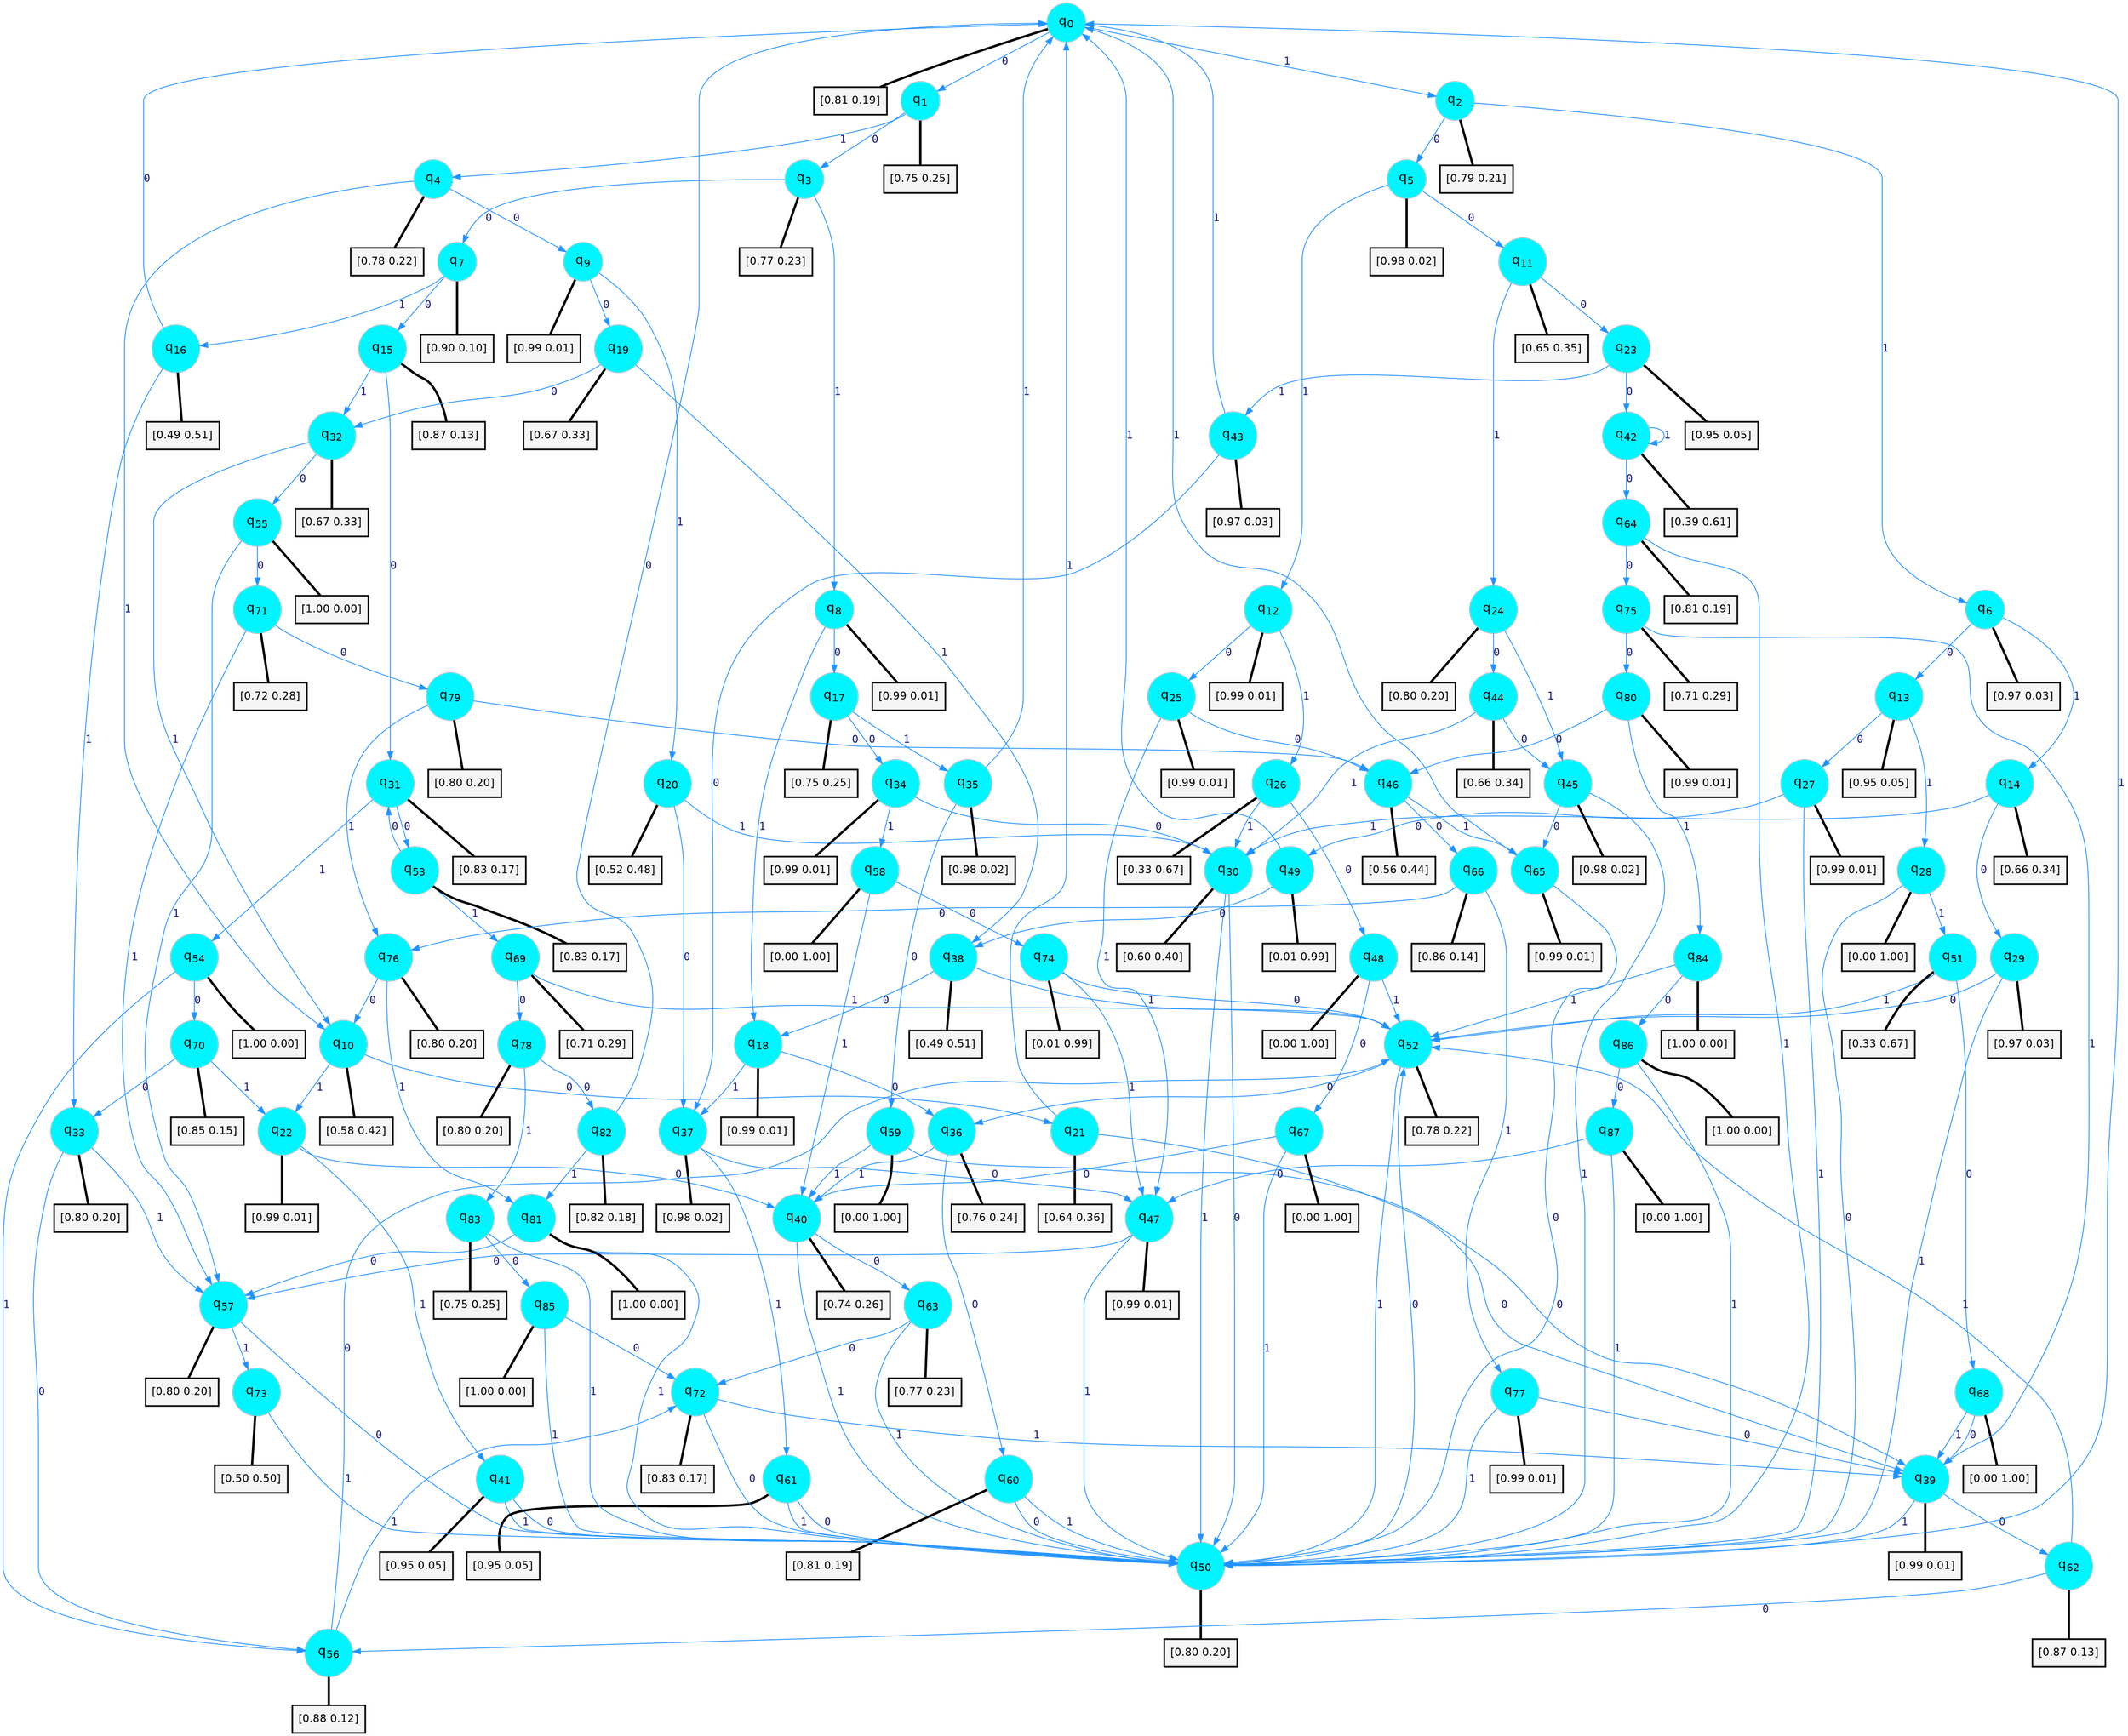 digraph G {
graph [
bgcolor=transparent, dpi=300, rankdir=TD, size="40,25"];
node [
color=gray, fillcolor=turquoise1, fontcolor=black, fontname=Helvetica, fontsize=16, fontweight=bold, shape=circle, style=filled];
edge [
arrowsize=1, color=dodgerblue1, fontcolor=midnightblue, fontname=courier, fontweight=bold, penwidth=1, style=solid, weight=20];
0[label=<q<SUB>0</SUB>>];
1[label=<q<SUB>1</SUB>>];
2[label=<q<SUB>2</SUB>>];
3[label=<q<SUB>3</SUB>>];
4[label=<q<SUB>4</SUB>>];
5[label=<q<SUB>5</SUB>>];
6[label=<q<SUB>6</SUB>>];
7[label=<q<SUB>7</SUB>>];
8[label=<q<SUB>8</SUB>>];
9[label=<q<SUB>9</SUB>>];
10[label=<q<SUB>10</SUB>>];
11[label=<q<SUB>11</SUB>>];
12[label=<q<SUB>12</SUB>>];
13[label=<q<SUB>13</SUB>>];
14[label=<q<SUB>14</SUB>>];
15[label=<q<SUB>15</SUB>>];
16[label=<q<SUB>16</SUB>>];
17[label=<q<SUB>17</SUB>>];
18[label=<q<SUB>18</SUB>>];
19[label=<q<SUB>19</SUB>>];
20[label=<q<SUB>20</SUB>>];
21[label=<q<SUB>21</SUB>>];
22[label=<q<SUB>22</SUB>>];
23[label=<q<SUB>23</SUB>>];
24[label=<q<SUB>24</SUB>>];
25[label=<q<SUB>25</SUB>>];
26[label=<q<SUB>26</SUB>>];
27[label=<q<SUB>27</SUB>>];
28[label=<q<SUB>28</SUB>>];
29[label=<q<SUB>29</SUB>>];
30[label=<q<SUB>30</SUB>>];
31[label=<q<SUB>31</SUB>>];
32[label=<q<SUB>32</SUB>>];
33[label=<q<SUB>33</SUB>>];
34[label=<q<SUB>34</SUB>>];
35[label=<q<SUB>35</SUB>>];
36[label=<q<SUB>36</SUB>>];
37[label=<q<SUB>37</SUB>>];
38[label=<q<SUB>38</SUB>>];
39[label=<q<SUB>39</SUB>>];
40[label=<q<SUB>40</SUB>>];
41[label=<q<SUB>41</SUB>>];
42[label=<q<SUB>42</SUB>>];
43[label=<q<SUB>43</SUB>>];
44[label=<q<SUB>44</SUB>>];
45[label=<q<SUB>45</SUB>>];
46[label=<q<SUB>46</SUB>>];
47[label=<q<SUB>47</SUB>>];
48[label=<q<SUB>48</SUB>>];
49[label=<q<SUB>49</SUB>>];
50[label=<q<SUB>50</SUB>>];
51[label=<q<SUB>51</SUB>>];
52[label=<q<SUB>52</SUB>>];
53[label=<q<SUB>53</SUB>>];
54[label=<q<SUB>54</SUB>>];
55[label=<q<SUB>55</SUB>>];
56[label=<q<SUB>56</SUB>>];
57[label=<q<SUB>57</SUB>>];
58[label=<q<SUB>58</SUB>>];
59[label=<q<SUB>59</SUB>>];
60[label=<q<SUB>60</SUB>>];
61[label=<q<SUB>61</SUB>>];
62[label=<q<SUB>62</SUB>>];
63[label=<q<SUB>63</SUB>>];
64[label=<q<SUB>64</SUB>>];
65[label=<q<SUB>65</SUB>>];
66[label=<q<SUB>66</SUB>>];
67[label=<q<SUB>67</SUB>>];
68[label=<q<SUB>68</SUB>>];
69[label=<q<SUB>69</SUB>>];
70[label=<q<SUB>70</SUB>>];
71[label=<q<SUB>71</SUB>>];
72[label=<q<SUB>72</SUB>>];
73[label=<q<SUB>73</SUB>>];
74[label=<q<SUB>74</SUB>>];
75[label=<q<SUB>75</SUB>>];
76[label=<q<SUB>76</SUB>>];
77[label=<q<SUB>77</SUB>>];
78[label=<q<SUB>78</SUB>>];
79[label=<q<SUB>79</SUB>>];
80[label=<q<SUB>80</SUB>>];
81[label=<q<SUB>81</SUB>>];
82[label=<q<SUB>82</SUB>>];
83[label=<q<SUB>83</SUB>>];
84[label=<q<SUB>84</SUB>>];
85[label=<q<SUB>85</SUB>>];
86[label=<q<SUB>86</SUB>>];
87[label=<q<SUB>87</SUB>>];
88[label="[0.81 0.19]", shape=box,fontcolor=black, fontname=Helvetica, fontsize=14, penwidth=2, fillcolor=whitesmoke,color=black];
89[label="[0.75 0.25]", shape=box,fontcolor=black, fontname=Helvetica, fontsize=14, penwidth=2, fillcolor=whitesmoke,color=black];
90[label="[0.79 0.21]", shape=box,fontcolor=black, fontname=Helvetica, fontsize=14, penwidth=2, fillcolor=whitesmoke,color=black];
91[label="[0.77 0.23]", shape=box,fontcolor=black, fontname=Helvetica, fontsize=14, penwidth=2, fillcolor=whitesmoke,color=black];
92[label="[0.78 0.22]", shape=box,fontcolor=black, fontname=Helvetica, fontsize=14, penwidth=2, fillcolor=whitesmoke,color=black];
93[label="[0.98 0.02]", shape=box,fontcolor=black, fontname=Helvetica, fontsize=14, penwidth=2, fillcolor=whitesmoke,color=black];
94[label="[0.97 0.03]", shape=box,fontcolor=black, fontname=Helvetica, fontsize=14, penwidth=2, fillcolor=whitesmoke,color=black];
95[label="[0.90 0.10]", shape=box,fontcolor=black, fontname=Helvetica, fontsize=14, penwidth=2, fillcolor=whitesmoke,color=black];
96[label="[0.99 0.01]", shape=box,fontcolor=black, fontname=Helvetica, fontsize=14, penwidth=2, fillcolor=whitesmoke,color=black];
97[label="[0.99 0.01]", shape=box,fontcolor=black, fontname=Helvetica, fontsize=14, penwidth=2, fillcolor=whitesmoke,color=black];
98[label="[0.58 0.42]", shape=box,fontcolor=black, fontname=Helvetica, fontsize=14, penwidth=2, fillcolor=whitesmoke,color=black];
99[label="[0.65 0.35]", shape=box,fontcolor=black, fontname=Helvetica, fontsize=14, penwidth=2, fillcolor=whitesmoke,color=black];
100[label="[0.99 0.01]", shape=box,fontcolor=black, fontname=Helvetica, fontsize=14, penwidth=2, fillcolor=whitesmoke,color=black];
101[label="[0.95 0.05]", shape=box,fontcolor=black, fontname=Helvetica, fontsize=14, penwidth=2, fillcolor=whitesmoke,color=black];
102[label="[0.66 0.34]", shape=box,fontcolor=black, fontname=Helvetica, fontsize=14, penwidth=2, fillcolor=whitesmoke,color=black];
103[label="[0.87 0.13]", shape=box,fontcolor=black, fontname=Helvetica, fontsize=14, penwidth=2, fillcolor=whitesmoke,color=black];
104[label="[0.49 0.51]", shape=box,fontcolor=black, fontname=Helvetica, fontsize=14, penwidth=2, fillcolor=whitesmoke,color=black];
105[label="[0.75 0.25]", shape=box,fontcolor=black, fontname=Helvetica, fontsize=14, penwidth=2, fillcolor=whitesmoke,color=black];
106[label="[0.99 0.01]", shape=box,fontcolor=black, fontname=Helvetica, fontsize=14, penwidth=2, fillcolor=whitesmoke,color=black];
107[label="[0.67 0.33]", shape=box,fontcolor=black, fontname=Helvetica, fontsize=14, penwidth=2, fillcolor=whitesmoke,color=black];
108[label="[0.52 0.48]", shape=box,fontcolor=black, fontname=Helvetica, fontsize=14, penwidth=2, fillcolor=whitesmoke,color=black];
109[label="[0.64 0.36]", shape=box,fontcolor=black, fontname=Helvetica, fontsize=14, penwidth=2, fillcolor=whitesmoke,color=black];
110[label="[0.99 0.01]", shape=box,fontcolor=black, fontname=Helvetica, fontsize=14, penwidth=2, fillcolor=whitesmoke,color=black];
111[label="[0.95 0.05]", shape=box,fontcolor=black, fontname=Helvetica, fontsize=14, penwidth=2, fillcolor=whitesmoke,color=black];
112[label="[0.80 0.20]", shape=box,fontcolor=black, fontname=Helvetica, fontsize=14, penwidth=2, fillcolor=whitesmoke,color=black];
113[label="[0.99 0.01]", shape=box,fontcolor=black, fontname=Helvetica, fontsize=14, penwidth=2, fillcolor=whitesmoke,color=black];
114[label="[0.33 0.67]", shape=box,fontcolor=black, fontname=Helvetica, fontsize=14, penwidth=2, fillcolor=whitesmoke,color=black];
115[label="[0.99 0.01]", shape=box,fontcolor=black, fontname=Helvetica, fontsize=14, penwidth=2, fillcolor=whitesmoke,color=black];
116[label="[0.00 1.00]", shape=box,fontcolor=black, fontname=Helvetica, fontsize=14, penwidth=2, fillcolor=whitesmoke,color=black];
117[label="[0.97 0.03]", shape=box,fontcolor=black, fontname=Helvetica, fontsize=14, penwidth=2, fillcolor=whitesmoke,color=black];
118[label="[0.60 0.40]", shape=box,fontcolor=black, fontname=Helvetica, fontsize=14, penwidth=2, fillcolor=whitesmoke,color=black];
119[label="[0.83 0.17]", shape=box,fontcolor=black, fontname=Helvetica, fontsize=14, penwidth=2, fillcolor=whitesmoke,color=black];
120[label="[0.67 0.33]", shape=box,fontcolor=black, fontname=Helvetica, fontsize=14, penwidth=2, fillcolor=whitesmoke,color=black];
121[label="[0.80 0.20]", shape=box,fontcolor=black, fontname=Helvetica, fontsize=14, penwidth=2, fillcolor=whitesmoke,color=black];
122[label="[0.99 0.01]", shape=box,fontcolor=black, fontname=Helvetica, fontsize=14, penwidth=2, fillcolor=whitesmoke,color=black];
123[label="[0.98 0.02]", shape=box,fontcolor=black, fontname=Helvetica, fontsize=14, penwidth=2, fillcolor=whitesmoke,color=black];
124[label="[0.76 0.24]", shape=box,fontcolor=black, fontname=Helvetica, fontsize=14, penwidth=2, fillcolor=whitesmoke,color=black];
125[label="[0.98 0.02]", shape=box,fontcolor=black, fontname=Helvetica, fontsize=14, penwidth=2, fillcolor=whitesmoke,color=black];
126[label="[0.49 0.51]", shape=box,fontcolor=black, fontname=Helvetica, fontsize=14, penwidth=2, fillcolor=whitesmoke,color=black];
127[label="[0.99 0.01]", shape=box,fontcolor=black, fontname=Helvetica, fontsize=14, penwidth=2, fillcolor=whitesmoke,color=black];
128[label="[0.74 0.26]", shape=box,fontcolor=black, fontname=Helvetica, fontsize=14, penwidth=2, fillcolor=whitesmoke,color=black];
129[label="[0.95 0.05]", shape=box,fontcolor=black, fontname=Helvetica, fontsize=14, penwidth=2, fillcolor=whitesmoke,color=black];
130[label="[0.39 0.61]", shape=box,fontcolor=black, fontname=Helvetica, fontsize=14, penwidth=2, fillcolor=whitesmoke,color=black];
131[label="[0.97 0.03]", shape=box,fontcolor=black, fontname=Helvetica, fontsize=14, penwidth=2, fillcolor=whitesmoke,color=black];
132[label="[0.66 0.34]", shape=box,fontcolor=black, fontname=Helvetica, fontsize=14, penwidth=2, fillcolor=whitesmoke,color=black];
133[label="[0.98 0.02]", shape=box,fontcolor=black, fontname=Helvetica, fontsize=14, penwidth=2, fillcolor=whitesmoke,color=black];
134[label="[0.56 0.44]", shape=box,fontcolor=black, fontname=Helvetica, fontsize=14, penwidth=2, fillcolor=whitesmoke,color=black];
135[label="[0.99 0.01]", shape=box,fontcolor=black, fontname=Helvetica, fontsize=14, penwidth=2, fillcolor=whitesmoke,color=black];
136[label="[0.00 1.00]", shape=box,fontcolor=black, fontname=Helvetica, fontsize=14, penwidth=2, fillcolor=whitesmoke,color=black];
137[label="[0.01 0.99]", shape=box,fontcolor=black, fontname=Helvetica, fontsize=14, penwidth=2, fillcolor=whitesmoke,color=black];
138[label="[0.80 0.20]", shape=box,fontcolor=black, fontname=Helvetica, fontsize=14, penwidth=2, fillcolor=whitesmoke,color=black];
139[label="[0.33 0.67]", shape=box,fontcolor=black, fontname=Helvetica, fontsize=14, penwidth=2, fillcolor=whitesmoke,color=black];
140[label="[0.78 0.22]", shape=box,fontcolor=black, fontname=Helvetica, fontsize=14, penwidth=2, fillcolor=whitesmoke,color=black];
141[label="[0.83 0.17]", shape=box,fontcolor=black, fontname=Helvetica, fontsize=14, penwidth=2, fillcolor=whitesmoke,color=black];
142[label="[1.00 0.00]", shape=box,fontcolor=black, fontname=Helvetica, fontsize=14, penwidth=2, fillcolor=whitesmoke,color=black];
143[label="[1.00 0.00]", shape=box,fontcolor=black, fontname=Helvetica, fontsize=14, penwidth=2, fillcolor=whitesmoke,color=black];
144[label="[0.88 0.12]", shape=box,fontcolor=black, fontname=Helvetica, fontsize=14, penwidth=2, fillcolor=whitesmoke,color=black];
145[label="[0.80 0.20]", shape=box,fontcolor=black, fontname=Helvetica, fontsize=14, penwidth=2, fillcolor=whitesmoke,color=black];
146[label="[0.00 1.00]", shape=box,fontcolor=black, fontname=Helvetica, fontsize=14, penwidth=2, fillcolor=whitesmoke,color=black];
147[label="[0.00 1.00]", shape=box,fontcolor=black, fontname=Helvetica, fontsize=14, penwidth=2, fillcolor=whitesmoke,color=black];
148[label="[0.81 0.19]", shape=box,fontcolor=black, fontname=Helvetica, fontsize=14, penwidth=2, fillcolor=whitesmoke,color=black];
149[label="[0.95 0.05]", shape=box,fontcolor=black, fontname=Helvetica, fontsize=14, penwidth=2, fillcolor=whitesmoke,color=black];
150[label="[0.87 0.13]", shape=box,fontcolor=black, fontname=Helvetica, fontsize=14, penwidth=2, fillcolor=whitesmoke,color=black];
151[label="[0.77 0.23]", shape=box,fontcolor=black, fontname=Helvetica, fontsize=14, penwidth=2, fillcolor=whitesmoke,color=black];
152[label="[0.81 0.19]", shape=box,fontcolor=black, fontname=Helvetica, fontsize=14, penwidth=2, fillcolor=whitesmoke,color=black];
153[label="[0.99 0.01]", shape=box,fontcolor=black, fontname=Helvetica, fontsize=14, penwidth=2, fillcolor=whitesmoke,color=black];
154[label="[0.86 0.14]", shape=box,fontcolor=black, fontname=Helvetica, fontsize=14, penwidth=2, fillcolor=whitesmoke,color=black];
155[label="[0.00 1.00]", shape=box,fontcolor=black, fontname=Helvetica, fontsize=14, penwidth=2, fillcolor=whitesmoke,color=black];
156[label="[0.00 1.00]", shape=box,fontcolor=black, fontname=Helvetica, fontsize=14, penwidth=2, fillcolor=whitesmoke,color=black];
157[label="[0.71 0.29]", shape=box,fontcolor=black, fontname=Helvetica, fontsize=14, penwidth=2, fillcolor=whitesmoke,color=black];
158[label="[0.85 0.15]", shape=box,fontcolor=black, fontname=Helvetica, fontsize=14, penwidth=2, fillcolor=whitesmoke,color=black];
159[label="[0.72 0.28]", shape=box,fontcolor=black, fontname=Helvetica, fontsize=14, penwidth=2, fillcolor=whitesmoke,color=black];
160[label="[0.83 0.17]", shape=box,fontcolor=black, fontname=Helvetica, fontsize=14, penwidth=2, fillcolor=whitesmoke,color=black];
161[label="[0.50 0.50]", shape=box,fontcolor=black, fontname=Helvetica, fontsize=14, penwidth=2, fillcolor=whitesmoke,color=black];
162[label="[0.01 0.99]", shape=box,fontcolor=black, fontname=Helvetica, fontsize=14, penwidth=2, fillcolor=whitesmoke,color=black];
163[label="[0.71 0.29]", shape=box,fontcolor=black, fontname=Helvetica, fontsize=14, penwidth=2, fillcolor=whitesmoke,color=black];
164[label="[0.80 0.20]", shape=box,fontcolor=black, fontname=Helvetica, fontsize=14, penwidth=2, fillcolor=whitesmoke,color=black];
165[label="[0.99 0.01]", shape=box,fontcolor=black, fontname=Helvetica, fontsize=14, penwidth=2, fillcolor=whitesmoke,color=black];
166[label="[0.80 0.20]", shape=box,fontcolor=black, fontname=Helvetica, fontsize=14, penwidth=2, fillcolor=whitesmoke,color=black];
167[label="[0.80 0.20]", shape=box,fontcolor=black, fontname=Helvetica, fontsize=14, penwidth=2, fillcolor=whitesmoke,color=black];
168[label="[0.99 0.01]", shape=box,fontcolor=black, fontname=Helvetica, fontsize=14, penwidth=2, fillcolor=whitesmoke,color=black];
169[label="[1.00 0.00]", shape=box,fontcolor=black, fontname=Helvetica, fontsize=14, penwidth=2, fillcolor=whitesmoke,color=black];
170[label="[0.82 0.18]", shape=box,fontcolor=black, fontname=Helvetica, fontsize=14, penwidth=2, fillcolor=whitesmoke,color=black];
171[label="[0.75 0.25]", shape=box,fontcolor=black, fontname=Helvetica, fontsize=14, penwidth=2, fillcolor=whitesmoke,color=black];
172[label="[1.00 0.00]", shape=box,fontcolor=black, fontname=Helvetica, fontsize=14, penwidth=2, fillcolor=whitesmoke,color=black];
173[label="[1.00 0.00]", shape=box,fontcolor=black, fontname=Helvetica, fontsize=14, penwidth=2, fillcolor=whitesmoke,color=black];
174[label="[1.00 0.00]", shape=box,fontcolor=black, fontname=Helvetica, fontsize=14, penwidth=2, fillcolor=whitesmoke,color=black];
175[label="[0.00 1.00]", shape=box,fontcolor=black, fontname=Helvetica, fontsize=14, penwidth=2, fillcolor=whitesmoke,color=black];
0->1 [label=0];
0->2 [label=1];
0->88 [arrowhead=none, penwidth=3,color=black];
1->3 [label=0];
1->4 [label=1];
1->89 [arrowhead=none, penwidth=3,color=black];
2->5 [label=0];
2->6 [label=1];
2->90 [arrowhead=none, penwidth=3,color=black];
3->7 [label=0];
3->8 [label=1];
3->91 [arrowhead=none, penwidth=3,color=black];
4->9 [label=0];
4->10 [label=1];
4->92 [arrowhead=none, penwidth=3,color=black];
5->11 [label=0];
5->12 [label=1];
5->93 [arrowhead=none, penwidth=3,color=black];
6->13 [label=0];
6->14 [label=1];
6->94 [arrowhead=none, penwidth=3,color=black];
7->15 [label=0];
7->16 [label=1];
7->95 [arrowhead=none, penwidth=3,color=black];
8->17 [label=0];
8->18 [label=1];
8->96 [arrowhead=none, penwidth=3,color=black];
9->19 [label=0];
9->20 [label=1];
9->97 [arrowhead=none, penwidth=3,color=black];
10->21 [label=0];
10->22 [label=1];
10->98 [arrowhead=none, penwidth=3,color=black];
11->23 [label=0];
11->24 [label=1];
11->99 [arrowhead=none, penwidth=3,color=black];
12->25 [label=0];
12->26 [label=1];
12->100 [arrowhead=none, penwidth=3,color=black];
13->27 [label=0];
13->28 [label=1];
13->101 [arrowhead=none, penwidth=3,color=black];
14->29 [label=0];
14->30 [label=1];
14->102 [arrowhead=none, penwidth=3,color=black];
15->31 [label=0];
15->32 [label=1];
15->103 [arrowhead=none, penwidth=3,color=black];
16->0 [label=0];
16->33 [label=1];
16->104 [arrowhead=none, penwidth=3,color=black];
17->34 [label=0];
17->35 [label=1];
17->105 [arrowhead=none, penwidth=3,color=black];
18->36 [label=0];
18->37 [label=1];
18->106 [arrowhead=none, penwidth=3,color=black];
19->32 [label=0];
19->38 [label=1];
19->107 [arrowhead=none, penwidth=3,color=black];
20->37 [label=0];
20->30 [label=1];
20->108 [arrowhead=none, penwidth=3,color=black];
21->39 [label=0];
21->0 [label=1];
21->109 [arrowhead=none, penwidth=3,color=black];
22->40 [label=0];
22->41 [label=1];
22->110 [arrowhead=none, penwidth=3,color=black];
23->42 [label=0];
23->43 [label=1];
23->111 [arrowhead=none, penwidth=3,color=black];
24->44 [label=0];
24->45 [label=1];
24->112 [arrowhead=none, penwidth=3,color=black];
25->46 [label=0];
25->47 [label=1];
25->113 [arrowhead=none, penwidth=3,color=black];
26->48 [label=0];
26->30 [label=1];
26->114 [arrowhead=none, penwidth=3,color=black];
27->49 [label=0];
27->50 [label=1];
27->115 [arrowhead=none, penwidth=3,color=black];
28->50 [label=0];
28->51 [label=1];
28->116 [arrowhead=none, penwidth=3,color=black];
29->52 [label=0];
29->50 [label=1];
29->117 [arrowhead=none, penwidth=3,color=black];
30->50 [label=0];
30->50 [label=1];
30->118 [arrowhead=none, penwidth=3,color=black];
31->53 [label=0];
31->54 [label=1];
31->119 [arrowhead=none, penwidth=3,color=black];
32->55 [label=0];
32->10 [label=1];
32->120 [arrowhead=none, penwidth=3,color=black];
33->56 [label=0];
33->57 [label=1];
33->121 [arrowhead=none, penwidth=3,color=black];
34->30 [label=0];
34->58 [label=1];
34->122 [arrowhead=none, penwidth=3,color=black];
35->59 [label=0];
35->0 [label=1];
35->123 [arrowhead=none, penwidth=3,color=black];
36->60 [label=0];
36->40 [label=1];
36->124 [arrowhead=none, penwidth=3,color=black];
37->47 [label=0];
37->61 [label=1];
37->125 [arrowhead=none, penwidth=3,color=black];
38->18 [label=0];
38->52 [label=1];
38->126 [arrowhead=none, penwidth=3,color=black];
39->62 [label=0];
39->50 [label=1];
39->127 [arrowhead=none, penwidth=3,color=black];
40->63 [label=0];
40->50 [label=1];
40->128 [arrowhead=none, penwidth=3,color=black];
41->50 [label=0];
41->50 [label=1];
41->129 [arrowhead=none, penwidth=3,color=black];
42->64 [label=0];
42->42 [label=1];
42->130 [arrowhead=none, penwidth=3,color=black];
43->37 [label=0];
43->0 [label=1];
43->131 [arrowhead=none, penwidth=3,color=black];
44->45 [label=0];
44->30 [label=1];
44->132 [arrowhead=none, penwidth=3,color=black];
45->65 [label=0];
45->50 [label=1];
45->133 [arrowhead=none, penwidth=3,color=black];
46->66 [label=0];
46->65 [label=1];
46->134 [arrowhead=none, penwidth=3,color=black];
47->57 [label=0];
47->50 [label=1];
47->135 [arrowhead=none, penwidth=3,color=black];
48->67 [label=0];
48->52 [label=1];
48->136 [arrowhead=none, penwidth=3,color=black];
49->38 [label=0];
49->0 [label=1];
49->137 [arrowhead=none, penwidth=3,color=black];
50->52 [label=0];
50->0 [label=1];
50->138 [arrowhead=none, penwidth=3,color=black];
51->68 [label=0];
51->52 [label=1];
51->139 [arrowhead=none, penwidth=3,color=black];
52->36 [label=0];
52->50 [label=1];
52->140 [arrowhead=none, penwidth=3,color=black];
53->31 [label=0];
53->69 [label=1];
53->141 [arrowhead=none, penwidth=3,color=black];
54->70 [label=0];
54->56 [label=1];
54->142 [arrowhead=none, penwidth=3,color=black];
55->71 [label=0];
55->57 [label=1];
55->143 [arrowhead=none, penwidth=3,color=black];
56->52 [label=0];
56->72 [label=1];
56->144 [arrowhead=none, penwidth=3,color=black];
57->50 [label=0];
57->73 [label=1];
57->145 [arrowhead=none, penwidth=3,color=black];
58->74 [label=0];
58->40 [label=1];
58->146 [arrowhead=none, penwidth=3,color=black];
59->39 [label=0];
59->40 [label=1];
59->147 [arrowhead=none, penwidth=3,color=black];
60->50 [label=0];
60->50 [label=1];
60->148 [arrowhead=none, penwidth=3,color=black];
61->50 [label=0];
61->50 [label=1];
61->149 [arrowhead=none, penwidth=3,color=black];
62->56 [label=0];
62->52 [label=1];
62->150 [arrowhead=none, penwidth=3,color=black];
63->72 [label=0];
63->50 [label=1];
63->151 [arrowhead=none, penwidth=3,color=black];
64->75 [label=0];
64->50 [label=1];
64->152 [arrowhead=none, penwidth=3,color=black];
65->50 [label=0];
65->0 [label=1];
65->153 [arrowhead=none, penwidth=3,color=black];
66->76 [label=0];
66->77 [label=1];
66->154 [arrowhead=none, penwidth=3,color=black];
67->40 [label=0];
67->50 [label=1];
67->155 [arrowhead=none, penwidth=3,color=black];
68->39 [label=0];
68->39 [label=1];
68->156 [arrowhead=none, penwidth=3,color=black];
69->78 [label=0];
69->52 [label=1];
69->157 [arrowhead=none, penwidth=3,color=black];
70->33 [label=0];
70->22 [label=1];
70->158 [arrowhead=none, penwidth=3,color=black];
71->79 [label=0];
71->57 [label=1];
71->159 [arrowhead=none, penwidth=3,color=black];
72->50 [label=0];
72->39 [label=1];
72->160 [arrowhead=none, penwidth=3,color=black];
73->50 [label=1];
73->161 [arrowhead=none, penwidth=3,color=black];
74->52 [label=0];
74->47 [label=1];
74->162 [arrowhead=none, penwidth=3,color=black];
75->80 [label=0];
75->39 [label=1];
75->163 [arrowhead=none, penwidth=3,color=black];
76->10 [label=0];
76->81 [label=1];
76->164 [arrowhead=none, penwidth=3,color=black];
77->39 [label=0];
77->50 [label=1];
77->165 [arrowhead=none, penwidth=3,color=black];
78->82 [label=0];
78->83 [label=1];
78->166 [arrowhead=none, penwidth=3,color=black];
79->46 [label=0];
79->76 [label=1];
79->167 [arrowhead=none, penwidth=3,color=black];
80->46 [label=0];
80->84 [label=1];
80->168 [arrowhead=none, penwidth=3,color=black];
81->57 [label=0];
81->50 [label=1];
81->169 [arrowhead=none, penwidth=3,color=black];
82->0 [label=0];
82->81 [label=1];
82->170 [arrowhead=none, penwidth=3,color=black];
83->85 [label=0];
83->50 [label=1];
83->171 [arrowhead=none, penwidth=3,color=black];
84->86 [label=0];
84->52 [label=1];
84->172 [arrowhead=none, penwidth=3,color=black];
85->72 [label=0];
85->50 [label=1];
85->173 [arrowhead=none, penwidth=3,color=black];
86->87 [label=0];
86->50 [label=1];
86->174 [arrowhead=none, penwidth=3,color=black];
87->47 [label=0];
87->50 [label=1];
87->175 [arrowhead=none, penwidth=3,color=black];
}
